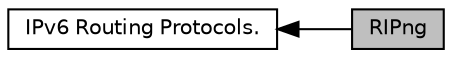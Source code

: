 digraph "RIPng"
{
  edge [fontname="Helvetica",fontsize="10",labelfontname="Helvetica",labelfontsize="10"];
  node [fontname="Helvetica",fontsize="10",shape=record];
  rankdir=LR;
  Node1 [label="IPv6 Routing Protocols.",height=0.2,width=0.4,color="black", fillcolor="white", style="filled",URL="$d6/d32/group__ipv6Routing.html"];
  Node0 [label="RIPng",height=0.2,width=0.4,color="black", fillcolor="grey75", style="filled", fontcolor="black"];
  Node1->Node0 [shape=plaintext, dir="back", style="solid"];
}
